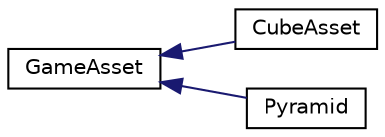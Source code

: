 digraph "Graphical Class Hierarchy"
{
  edge [fontname="Helvetica",fontsize="10",labelfontname="Helvetica",labelfontsize="10"];
  node [fontname="Helvetica",fontsize="10",shape=record];
  rankdir="LR";
  Node1 [label="GameAsset",height=0.2,width=0.4,color="black", fillcolor="white", style="filled",URL="$class_game_asset.html"];
  Node1 -> Node2 [dir="back",color="midnightblue",fontsize="10",style="solid",fontname="Helvetica"];
  Node2 [label="CubeAsset",height=0.2,width=0.4,color="black", fillcolor="white", style="filled",URL="$class_cube_asset.html"];
  Node1 -> Node3 [dir="back",color="midnightblue",fontsize="10",style="solid",fontname="Helvetica"];
  Node3 [label="Pyramid",height=0.2,width=0.4,color="black", fillcolor="white", style="filled",URL="$class_pyramid.html"];
}
